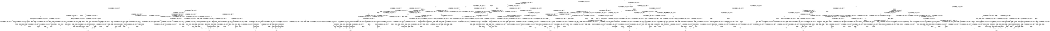 digraph BCG {
size = "7, 10.5";
center = TRUE;
node [shape = circle];
0 [peripheries = 2];
0 -> 1 [label = "EX !0 !ATOMIC_EXCH_BRANCH (1, +1, TRUE, +0, 3, TRUE) !{0}"];
0 -> 2 [label = "EX !2 !ATOMIC_EXCH_BRANCH (1, +0, TRUE, +0, 1, TRUE) !{0}"];
0 -> 3 [label = "EX !1 !ATOMIC_EXCH_BRANCH (1, +1, TRUE, +0, 2, TRUE) !{0}"];
0 -> 4 [label = "EX !0 !ATOMIC_EXCH_BRANCH (1, +1, TRUE, +0, 3, TRUE) !{0}"];
1 -> 5 [label = "EX !2 !ATOMIC_EXCH_BRANCH (1, +0, TRUE, +0, 1, FALSE) !{0}"];
1 -> 6 [label = "EX !1 !ATOMIC_EXCH_BRANCH (1, +1, TRUE, +0, 2, FALSE) !{0}"];
1 -> 7 [label = "TERMINATE !0"];
2 -> 2 [label = "EX !2 !ATOMIC_EXCH_BRANCH (1, +0, TRUE, +0, 1, TRUE) !{0, 2}"];
2 -> 8 [label = "EX !0 !ATOMIC_EXCH_BRANCH (1, +1, TRUE, +0, 3, TRUE) !{0, 2}"];
2 -> 9 [label = "EX !1 !ATOMIC_EXCH_BRANCH (1, +1, TRUE, +0, 2, TRUE) !{0, 2}"];
2 -> 10 [label = "EX !0 !ATOMIC_EXCH_BRANCH (1, +1, TRUE, +0, 3, TRUE) !{0, 2}"];
3 -> 11 [label = "EX !0 !ATOMIC_EXCH_BRANCH (1, +1, TRUE, +0, 3, FALSE) !{0, 1}"];
3 -> 12 [label = "EX !2 !ATOMIC_EXCH_BRANCH (1, +0, TRUE, +0, 1, FALSE) !{0, 1}"];
3 -> 13 [label = "TERMINATE !1"];
3 -> 14 [label = "EX !0 !ATOMIC_EXCH_BRANCH (1, +1, TRUE, +0, 3, FALSE) !{0, 1}"];
4 -> 15 [label = "EX !2 !ATOMIC_EXCH_BRANCH (1, +0, TRUE, +0, 1, FALSE) !{0}"];
4 -> 16 [label = "EX !1 !ATOMIC_EXCH_BRANCH (1, +1, TRUE, +0, 2, FALSE) !{0}"];
4 -> 17 [label = "TERMINATE !0"];
5 -> 18 [label = "EX !1 !ATOMIC_EXCH_BRANCH (1, +1, TRUE, +0, 2, TRUE) !{0, 2}"];
5 -> 19 [label = "TERMINATE !0"];
5 -> 20 [label = "TERMINATE !2"];
6 -> 21 [label = "EX !2 !ATOMIC_EXCH_BRANCH (1, +0, TRUE, +0, 1, FALSE) !{0, 1}"];
6 -> 22 [label = "TERMINATE !0"];
6 -> 23 [label = "TERMINATE !1"];
7 -> 24 [label = "EX !1 !ATOMIC_EXCH_BRANCH (1, +1, TRUE, +0, 2, FALSE) !{1}"];
7 -> 25 [label = "EX !2 !ATOMIC_EXCH_BRANCH (1, +0, TRUE, +0, 1, FALSE) !{1}"];
7 -> 26 [label = "EX !1 !ATOMIC_EXCH_BRANCH (1, +1, TRUE, +0, 2, FALSE) !{1}"];
8 -> 5 [label = "EX !2 !ATOMIC_EXCH_BRANCH (1, +0, TRUE, +0, 1, FALSE) !{0, 2}"];
8 -> 27 [label = "EX !1 !ATOMIC_EXCH_BRANCH (1, +1, TRUE, +0, 2, FALSE) !{0, 2}"];
8 -> 28 [label = "TERMINATE !0"];
9 -> 12 [label = "EX !2 !ATOMIC_EXCH_BRANCH (1, +0, TRUE, +0, 1, FALSE) !{0, 1, 2}"];
9 -> 29 [label = "EX !0 !ATOMIC_EXCH_BRANCH (1, +1, TRUE, +0, 3, FALSE) !{0, 1, 2}"];
9 -> 30 [label = "TERMINATE !1"];
9 -> 31 [label = "EX !0 !ATOMIC_EXCH_BRANCH (1, +1, TRUE, +0, 3, FALSE) !{0, 1, 2}"];
10 -> 32 [label = "EX !2 !ATOMIC_EXCH_BRANCH (1, +0, TRUE, +0, 1, FALSE) !{0, 2}"];
10 -> 33 [label = "EX !2 !ATOMIC_EXCH_BRANCH (1, +0, TRUE, +0, 1, FALSE) !{0, 2}"];
10 -> 34 [label = "EX !1 !ATOMIC_EXCH_BRANCH (1, +1, TRUE, +0, 2, FALSE) !{0, 2}"];
10 -> 35 [label = "TERMINATE !0"];
11 -> 36 [label = "EX !0 !ATOMIC_EXCH_BRANCH (1, +0, TRUE, +1, 1, TRUE) !{0, 1}"];
11 -> 37 [label = "EX !2 !ATOMIC_EXCH_BRANCH (1, +0, TRUE, +0, 1, FALSE) !{0, 1}"];
11 -> 38 [label = "TERMINATE !1"];
11 -> 39 [label = "EX !0 !ATOMIC_EXCH_BRANCH (1, +0, TRUE, +1, 1, TRUE) !{0, 1}"];
12 -> 18 [label = "EX !0 !ATOMIC_EXCH_BRANCH (1, +1, TRUE, +0, 3, TRUE) !{0, 1, 2}"];
12 -> 40 [label = "TERMINATE !2"];
12 -> 41 [label = "TERMINATE !1"];
12 -> 42 [label = "EX !0 !ATOMIC_EXCH_BRANCH (1, +1, TRUE, +0, 3, TRUE) !{0, 1, 2}"];
13 -> 43 [label = "EX !0 !ATOMIC_EXCH_BRANCH (1, +1, TRUE, +0, 3, FALSE) !{0}"];
13 -> 44 [label = "EX !2 !ATOMIC_EXCH_BRANCH (1, +0, TRUE, +0, 1, FALSE) !{0}"];
13 -> 45 [label = "EX !0 !ATOMIC_EXCH_BRANCH (1, +1, TRUE, +0, 3, FALSE) !{0}"];
14 -> 39 [label = "EX !0 !ATOMIC_EXCH_BRANCH (1, +0, TRUE, +1, 1, TRUE) !{0, 1}"];
14 -> 46 [label = "EX !2 !ATOMIC_EXCH_BRANCH (1, +0, TRUE, +0, 1, FALSE) !{0, 1}"];
14 -> 47 [label = "TERMINATE !1"];
15 -> 48 [label = "EX !1 !ATOMIC_EXCH_BRANCH (1, +1, TRUE, +0, 2, TRUE) !{0, 2}"];
15 -> 49 [label = "TERMINATE !0"];
15 -> 50 [label = "TERMINATE !2"];
16 -> 51 [label = "EX !2 !ATOMIC_EXCH_BRANCH (1, +0, TRUE, +0, 1, FALSE) !{0, 1}"];
16 -> 52 [label = "TERMINATE !0"];
16 -> 53 [label = "TERMINATE !1"];
17 -> 54 [label = "EX !1 !ATOMIC_EXCH_BRANCH (1, +1, TRUE, +0, 2, FALSE) !{1}"];
17 -> 55 [label = "EX !2 !ATOMIC_EXCH_BRANCH (1, +0, TRUE, +0, 1, FALSE) !{1}"];
18 -> 56 [label = "TERMINATE !0"];
18 -> 57 [label = "TERMINATE !2"];
18 -> 58 [label = "TERMINATE !1"];
19 -> 59 [label = "EX !1 !ATOMIC_EXCH_BRANCH (1, +1, TRUE, +0, 2, TRUE) !{1, 2}"];
19 -> 60 [label = "TERMINATE !2"];
19 -> 61 [label = "EX !1 !ATOMIC_EXCH_BRANCH (1, +1, TRUE, +0, 2, TRUE) !{1, 2}"];
20 -> 62 [label = "EX !1 !ATOMIC_EXCH_BRANCH (1, +1, TRUE, +0, 2, TRUE) !{0}"];
20 -> 63 [label = "TERMINATE !0"];
21 -> 64 [label = "TERMINATE !0"];
21 -> 65 [label = "TERMINATE !2"];
21 -> 66 [label = "TERMINATE !1"];
22 -> 67 [label = "EX !2 !ATOMIC_EXCH_BRANCH (1, +0, TRUE, +0, 1, FALSE) !{1}"];
22 -> 68 [label = "TERMINATE !1"];
23 -> 69 [label = "EX !2 !ATOMIC_EXCH_BRANCH (1, +0, TRUE, +0, 1, FALSE) !{0}"];
23 -> 70 [label = "TERMINATE !0"];
24 -> 67 [label = "EX !2 !ATOMIC_EXCH_BRANCH (1, +0, TRUE, +0, 1, FALSE) !{1}"];
24 -> 68 [label = "TERMINATE !1"];
25 -> 59 [label = "EX !1 !ATOMIC_EXCH_BRANCH (1, +1, TRUE, +0, 2, TRUE) !{1, 2}"];
25 -> 60 [label = "TERMINATE !2"];
25 -> 61 [label = "EX !1 !ATOMIC_EXCH_BRANCH (1, +1, TRUE, +0, 2, TRUE) !{1, 2}"];
26 -> 71 [label = "EX !2 !ATOMIC_EXCH_BRANCH (1, +0, TRUE, +0, 1, FALSE) !{1}"];
26 -> 72 [label = "TERMINATE !1"];
27 -> 21 [label = "EX !2 !ATOMIC_EXCH_BRANCH (1, +0, TRUE, +0, 1, FALSE) !{0, 1, 2}"];
27 -> 73 [label = "TERMINATE !0"];
27 -> 74 [label = "TERMINATE !1"];
28 -> 25 [label = "EX !2 !ATOMIC_EXCH_BRANCH (1, +0, TRUE, +0, 1, FALSE) !{1, 2}"];
28 -> 75 [label = "EX !1 !ATOMIC_EXCH_BRANCH (1, +1, TRUE, +0, 2, FALSE) !{1, 2}"];
28 -> 76 [label = "EX !1 !ATOMIC_EXCH_BRANCH (1, +1, TRUE, +0, 2, FALSE) !{1, 2}"];
29 -> 77 [label = "EX !0 !ATOMIC_EXCH_BRANCH (1, +0, TRUE, +1, 1, TRUE) !{0, 1, 2}"];
29 -> 37 [label = "EX !2 !ATOMIC_EXCH_BRANCH (1, +0, TRUE, +0, 1, FALSE) !{0, 1, 2}"];
29 -> 78 [label = "TERMINATE !1"];
29 -> 79 [label = "EX !0 !ATOMIC_EXCH_BRANCH (1, +0, TRUE, +1, 1, TRUE) !{0, 1, 2}"];
30 -> 44 [label = "EX !2 !ATOMIC_EXCH_BRANCH (1, +0, TRUE, +0, 1, FALSE) !{0, 2}"];
30 -> 80 [label = "EX !0 !ATOMIC_EXCH_BRANCH (1, +1, TRUE, +0, 3, FALSE) !{0, 2}"];
30 -> 81 [label = "EX !0 !ATOMIC_EXCH_BRANCH (1, +1, TRUE, +0, 3, FALSE) !{0, 2}"];
31 -> 79 [label = "EX !0 !ATOMIC_EXCH_BRANCH (1, +0, TRUE, +1, 1, TRUE) !{0, 1, 2}"];
31 -> 82 [label = "EX !2 !ATOMIC_EXCH_BRANCH (1, +0, TRUE, +0, 1, FALSE) !{0, 1, 2}"];
31 -> 83 [label = "TERMINATE !1"];
32 -> 84 [label = "EX !1 !ATOMIC_EXCH_BRANCH (1, +1, TRUE, +0, 2, TRUE) !{0, 2}"];
32 -> 85 [label = "TERMINATE !0"];
32 -> 86 [label = "TERMINATE !2"];
33 -> 87 [label = "EX !1 !ATOMIC_EXCH_BRANCH (1, +1, TRUE, +0, 2, TRUE) !{0, 2}"];
33 -> 88 [label = "TERMINATE !0"];
33 -> 89 [label = "TERMINATE !2"];
34 -> 90 [label = "EX !2 !ATOMIC_EXCH_BRANCH (1, +0, TRUE, +0, 1, FALSE) !{0, 1, 2}"];
34 -> 91 [label = "TERMINATE !0"];
34 -> 92 [label = "TERMINATE !1"];
35 -> 93 [label = "EX !2 !ATOMIC_EXCH_BRANCH (1, +0, TRUE, +0, 1, FALSE) !{1, 2}"];
35 -> 94 [label = "EX !1 !ATOMIC_EXCH_BRANCH (1, +1, TRUE, +0, 2, FALSE) !{1, 2}"];
36 -> 95 [label = "EX !0 !ATOMIC_EXCH_BRANCH (1, +1, TRUE, +0, 3, TRUE) !{0, 1}"];
36 -> 96 [label = "EX !2 !ATOMIC_EXCH_BRANCH (1, +0, TRUE, +0, 1, TRUE) !{0, 1}"];
36 -> 97 [label = "TERMINATE !1"];
36 -> 98 [label = "EX !0 !ATOMIC_EXCH_BRANCH (1, +1, TRUE, +0, 3, TRUE) !{0, 1}"];
37 -> 99 [label = "EX !0 !ATOMIC_EXCH_BRANCH (1, +0, TRUE, +1, 1, FALSE) !{0, 1, 2}"];
37 -> 100 [label = "TERMINATE !2"];
37 -> 101 [label = "TERMINATE !1"];
37 -> 102 [label = "EX !0 !ATOMIC_EXCH_BRANCH (1, +0, TRUE, +1, 1, FALSE) !{0, 1, 2}"];
38 -> 103 [label = "EX !0 !ATOMIC_EXCH_BRANCH (1, +0, TRUE, +1, 1, TRUE) !{0}"];
38 -> 104 [label = "EX !2 !ATOMIC_EXCH_BRANCH (1, +0, TRUE, +0, 1, FALSE) !{0}"];
38 -> 105 [label = "EX !0 !ATOMIC_EXCH_BRANCH (1, +0, TRUE, +1, 1, TRUE) !{0}"];
39 -> 98 [label = "EX !0 !ATOMIC_EXCH_BRANCH (1, +1, TRUE, +0, 3, TRUE) !{0, 1}"];
39 -> 106 [label = "EX !2 !ATOMIC_EXCH_BRANCH (1, +0, TRUE, +0, 1, TRUE) !{0, 1}"];
39 -> 107 [label = "TERMINATE !1"];
40 -> 62 [label = "EX !0 !ATOMIC_EXCH_BRANCH (1, +1, TRUE, +0, 3, TRUE) !{0, 1}"];
40 -> 108 [label = "TERMINATE !1"];
40 -> 109 [label = "EX !0 !ATOMIC_EXCH_BRANCH (1, +1, TRUE, +0, 3, TRUE) !{0, 1}"];
41 -> 110 [label = "EX !0 !ATOMIC_EXCH_BRANCH (1, +1, TRUE, +0, 3, TRUE) !{0, 2}"];
41 -> 111 [label = "TERMINATE !2"];
41 -> 112 [label = "EX !0 !ATOMIC_EXCH_BRANCH (1, +1, TRUE, +0, 3, TRUE) !{0, 2}"];
42 -> 113 [label = "TERMINATE !0"];
42 -> 114 [label = "TERMINATE !2"];
42 -> 115 [label = "TERMINATE !1"];
43 -> 103 [label = "EX !0 !ATOMIC_EXCH_BRANCH (1, +0, TRUE, +1, 1, TRUE) !{0}"];
43 -> 104 [label = "EX !2 !ATOMIC_EXCH_BRANCH (1, +0, TRUE, +0, 1, FALSE) !{0}"];
43 -> 105 [label = "EX !0 !ATOMIC_EXCH_BRANCH (1, +0, TRUE, +1, 1, TRUE) !{0}"];
44 -> 110 [label = "EX !0 !ATOMIC_EXCH_BRANCH (1, +1, TRUE, +0, 3, TRUE) !{0, 2}"];
44 -> 111 [label = "TERMINATE !2"];
44 -> 112 [label = "EX !0 !ATOMIC_EXCH_BRANCH (1, +1, TRUE, +0, 3, TRUE) !{0, 2}"];
45 -> 116 [label = "EX !2 !ATOMIC_EXCH_BRANCH (1, +0, TRUE, +0, 1, FALSE) !{0}"];
45 -> 105 [label = "EX !0 !ATOMIC_EXCH_BRANCH (1, +0, TRUE, +1, 1, TRUE) !{0}"];
46 -> 117 [label = "EX !0 !ATOMIC_EXCH_BRANCH (1, +0, TRUE, +1, 1, FALSE) !{0, 1, 2}"];
46 -> 118 [label = "TERMINATE !2"];
46 -> 119 [label = "TERMINATE !1"];
47 -> 120 [label = "EX !0 !ATOMIC_EXCH_BRANCH (1, +0, TRUE, +1, 1, TRUE) !{0}"];
47 -> 121 [label = "EX !2 !ATOMIC_EXCH_BRANCH (1, +0, TRUE, +0, 1, FALSE) !{0}"];
48 -> 122 [label = "TERMINATE !0"];
48 -> 123 [label = "TERMINATE !2"];
48 -> 124 [label = "TERMINATE !1"];
49 -> 125 [label = "EX !1 !ATOMIC_EXCH_BRANCH (1, +1, TRUE, +0, 2, TRUE) !{1, 2}"];
49 -> 126 [label = "TERMINATE !2"];
50 -> 127 [label = "EX !1 !ATOMIC_EXCH_BRANCH (1, +1, TRUE, +0, 2, TRUE) !{0}"];
50 -> 128 [label = "TERMINATE !0"];
51 -> 129 [label = "TERMINATE !0"];
51 -> 130 [label = "TERMINATE !2"];
51 -> 131 [label = "TERMINATE !1"];
52 -> 132 [label = "EX !2 !ATOMIC_EXCH_BRANCH (1, +0, TRUE, +0, 1, FALSE) !{1}"];
52 -> 133 [label = "TERMINATE !1"];
53 -> 134 [label = "EX !2 !ATOMIC_EXCH_BRANCH (1, +0, TRUE, +0, 1, FALSE) !{0}"];
53 -> 135 [label = "TERMINATE !0"];
54 -> 132 [label = "EX !2 !ATOMIC_EXCH_BRANCH (1, +0, TRUE, +0, 1, FALSE) !{1}"];
54 -> 133 [label = "TERMINATE !1"];
55 -> 125 [label = "EX !1 !ATOMIC_EXCH_BRANCH (1, +1, TRUE, +0, 2, TRUE) !{1, 2}"];
55 -> 126 [label = "TERMINATE !2"];
56 -> 136 [label = "TERMINATE !2"];
56 -> 137 [label = "TERMINATE !1"];
57 -> 138 [label = "TERMINATE !0"];
57 -> 139 [label = "TERMINATE !1"];
58 -> 140 [label = "TERMINATE !0"];
58 -> 141 [label = "TERMINATE !2"];
59 -> 136 [label = "TERMINATE !2"];
59 -> 137 [label = "TERMINATE !1"];
60 -> 142 [label = "EX !1 !ATOMIC_EXCH_BRANCH (1, +1, TRUE, +0, 2, TRUE) !{1}"];
60 -> 143 [label = "EX !1 !ATOMIC_EXCH_BRANCH (1, +1, TRUE, +0, 2, TRUE) !{1}"];
61 -> 144 [label = "TERMINATE !2"];
61 -> 145 [label = "TERMINATE !1"];
62 -> 138 [label = "TERMINATE !0"];
62 -> 139 [label = "TERMINATE !1"];
63 -> 142 [label = "EX !1 !ATOMIC_EXCH_BRANCH (1, +1, TRUE, +0, 2, TRUE) !{1}"];
63 -> 143 [label = "EX !1 !ATOMIC_EXCH_BRANCH (1, +1, TRUE, +0, 2, TRUE) !{1}"];
64 -> 146 [label = "TERMINATE !2"];
64 -> 147 [label = "TERMINATE !1"];
65 -> 148 [label = "TERMINATE !0"];
65 -> 149 [label = "TERMINATE !1"];
66 -> 150 [label = "TERMINATE !0"];
66 -> 151 [label = "TERMINATE !2"];
67 -> 146 [label = "TERMINATE !2"];
67 -> 147 [label = "TERMINATE !1"];
68 -> 152 [label = "EX !2 !ATOMIC_EXCH_BRANCH (1, +0, TRUE, +0, 1, FALSE) !{2}"];
68 -> 153 [label = "EX !2 !ATOMIC_EXCH_BRANCH (1, +0, TRUE, +0, 1, FALSE) !{2}"];
69 -> 150 [label = "TERMINATE !0"];
69 -> 151 [label = "TERMINATE !2"];
70 -> 154 [label = "EX !2 !ATOMIC_EXCH_BRANCH (1, +0, TRUE, +0, 1, FALSE) !{1, 2}"];
71 -> 155 [label = "TERMINATE !2"];
71 -> 156 [label = "TERMINATE !1"];
72 -> 157 [label = "EX !2 !ATOMIC_EXCH_BRANCH (1, +0, TRUE, +0, 1, FALSE) !{2}"];
73 -> 67 [label = "EX !2 !ATOMIC_EXCH_BRANCH (1, +0, TRUE, +0, 1, FALSE) !{1, 2}"];
73 -> 158 [label = "TERMINATE !1"];
74 -> 69 [label = "EX !2 !ATOMIC_EXCH_BRANCH (1, +0, TRUE, +0, 1, FALSE) !{0, 2}"];
74 -> 159 [label = "TERMINATE !0"];
75 -> 67 [label = "EX !2 !ATOMIC_EXCH_BRANCH (1, +0, TRUE, +0, 1, FALSE) !{1, 2}"];
75 -> 158 [label = "TERMINATE !1"];
76 -> 160 [label = "EX !2 !ATOMIC_EXCH_BRANCH (1, +0, TRUE, +0, 1, FALSE) !{1, 2}"];
76 -> 161 [label = "EX !2 !ATOMIC_EXCH_BRANCH (1, +0, TRUE, +0, 1, FALSE) !{1, 2}"];
76 -> 162 [label = "TERMINATE !1"];
77 -> 163 [label = "EX !0 !ATOMIC_EXCH_BRANCH (1, +1, TRUE, +0, 3, TRUE) !{0, 1, 2}"];
77 -> 96 [label = "EX !2 !ATOMIC_EXCH_BRANCH (1, +0, TRUE, +0, 1, TRUE) !{0, 1, 2}"];
77 -> 164 [label = "TERMINATE !1"];
77 -> 165 [label = "EX !0 !ATOMIC_EXCH_BRANCH (1, +1, TRUE, +0, 3, TRUE) !{0, 1, 2}"];
78 -> 166 [label = "EX !0 !ATOMIC_EXCH_BRANCH (1, +0, TRUE, +1, 1, TRUE) !{0, 2}"];
78 -> 104 [label = "EX !2 !ATOMIC_EXCH_BRANCH (1, +0, TRUE, +0, 1, FALSE) !{0, 2}"];
78 -> 167 [label = "EX !0 !ATOMIC_EXCH_BRANCH (1, +0, TRUE, +1, 1, TRUE) !{0, 2}"];
79 -> 165 [label = "EX !0 !ATOMIC_EXCH_BRANCH (1, +1, TRUE, +0, 3, TRUE) !{0, 1, 2}"];
79 -> 168 [label = "EX !2 !ATOMIC_EXCH_BRANCH (1, +0, TRUE, +0, 1, TRUE) !{0, 1, 2}"];
79 -> 169 [label = "TERMINATE !1"];
80 -> 166 [label = "EX !0 !ATOMIC_EXCH_BRANCH (1, +0, TRUE, +1, 1, TRUE) !{0, 2}"];
80 -> 104 [label = "EX !2 !ATOMIC_EXCH_BRANCH (1, +0, TRUE, +0, 1, FALSE) !{0, 2}"];
80 -> 167 [label = "EX !0 !ATOMIC_EXCH_BRANCH (1, +0, TRUE, +1, 1, TRUE) !{0, 2}"];
81 -> 170 [label = "EX !2 !ATOMIC_EXCH_BRANCH (1, +0, TRUE, +0, 1, FALSE) !{0, 2}"];
81 -> 167 [label = "EX !0 !ATOMIC_EXCH_BRANCH (1, +0, TRUE, +1, 1, TRUE) !{0, 2}"];
81 -> 171 [label = "EX !2 !ATOMIC_EXCH_BRANCH (1, +0, TRUE, +0, 1, FALSE) !{0, 2}"];
82 -> 102 [label = "EX !0 !ATOMIC_EXCH_BRANCH (1, +0, TRUE, +1, 1, FALSE) !{0, 1, 2}"];
82 -> 172 [label = "TERMINATE !2"];
82 -> 173 [label = "TERMINATE !1"];
83 -> 174 [label = "EX !0 !ATOMIC_EXCH_BRANCH (1, +0, TRUE, +1, 1, TRUE) !{0, 2}"];
83 -> 175 [label = "EX !2 !ATOMIC_EXCH_BRANCH (1, +0, TRUE, +0, 1, FALSE) !{0, 2}"];
84 -> 176 [label = "TERMINATE !0"];
84 -> 177 [label = "TERMINATE !2"];
84 -> 178 [label = "TERMINATE !1"];
85 -> 179 [label = "EX !1 !ATOMIC_EXCH_BRANCH (1, +1, TRUE, +0, 2, TRUE) !{1, 2}"];
85 -> 180 [label = "TERMINATE !2"];
86 -> 181 [label = "EX !1 !ATOMIC_EXCH_BRANCH (1, +1, TRUE, +0, 2, TRUE) !{0}"];
86 -> 182 [label = "TERMINATE !0"];
87 -> 183 [label = "TERMINATE !0"];
87 -> 184 [label = "TERMINATE !2"];
87 -> 185 [label = "TERMINATE !1"];
88 -> 186 [label = "EX !1 !ATOMIC_EXCH_BRANCH (1, +1, TRUE, +0, 2, TRUE) !{1, 2}"];
88 -> 187 [label = "TERMINATE !2"];
89 -> 188 [label = "EX !1 !ATOMIC_EXCH_BRANCH (1, +1, TRUE, +0, 2, TRUE) !{0}"];
89 -> 189 [label = "TERMINATE !0"];
90 -> 190 [label = "TERMINATE !0"];
90 -> 191 [label = "TERMINATE !2"];
90 -> 192 [label = "TERMINATE !1"];
91 -> 193 [label = "EX !2 !ATOMIC_EXCH_BRANCH (1, +0, TRUE, +0, 1, FALSE) !{1, 2}"];
91 -> 194 [label = "TERMINATE !1"];
92 -> 195 [label = "EX !2 !ATOMIC_EXCH_BRANCH (1, +0, TRUE, +0, 1, FALSE) !{0, 2}"];
92 -> 196 [label = "EX !2 !ATOMIC_EXCH_BRANCH (1, +0, TRUE, +0, 1, FALSE) !{0, 2}"];
92 -> 197 [label = "TERMINATE !0"];
93 -> 186 [label = "EX !1 !ATOMIC_EXCH_BRANCH (1, +1, TRUE, +0, 2, TRUE) !{1, 2}"];
93 -> 187 [label = "TERMINATE !2"];
94 -> 193 [label = "EX !2 !ATOMIC_EXCH_BRANCH (1, +0, TRUE, +0, 1, FALSE) !{1, 2}"];
94 -> 194 [label = "TERMINATE !1"];
95 -> 21 [label = "EX !2 !ATOMIC_EXCH_BRANCH (1, +0, TRUE, +0, 1, FALSE) !{0, 1}"];
95 -> 22 [label = "TERMINATE !0"];
95 -> 23 [label = "TERMINATE !1"];
96 -> 163 [label = "EX !0 !ATOMIC_EXCH_BRANCH (1, +1, TRUE, +0, 3, TRUE) !{0, 1, 2}"];
96 -> 96 [label = "EX !2 !ATOMIC_EXCH_BRANCH (1, +0, TRUE, +0, 1, TRUE) !{0, 1, 2}"];
96 -> 164 [label = "TERMINATE !1"];
96 -> 165 [label = "EX !0 !ATOMIC_EXCH_BRANCH (1, +1, TRUE, +0, 3, TRUE) !{0, 1, 2}"];
97 -> 198 [label = "EX !0 !ATOMIC_EXCH_BRANCH (1, +1, TRUE, +0, 3, TRUE) !{0}"];
97 -> 199 [label = "EX !2 !ATOMIC_EXCH_BRANCH (1, +0, TRUE, +0, 1, TRUE) !{0}"];
97 -> 200 [label = "EX !0 !ATOMIC_EXCH_BRANCH (1, +1, TRUE, +0, 3, TRUE) !{0}"];
98 -> 201 [label = "EX !2 !ATOMIC_EXCH_BRANCH (1, +0, TRUE, +0, 1, FALSE) !{0, 1}"];
98 -> 202 [label = "TERMINATE !0"];
98 -> 203 [label = "TERMINATE !1"];
99 -> 64 [label = "TERMINATE !0"];
99 -> 65 [label = "TERMINATE !2"];
99 -> 66 [label = "TERMINATE !1"];
100 -> 204 [label = "EX !0 !ATOMIC_EXCH_BRANCH (1, +0, TRUE, +1, 1, FALSE) !{0, 1}"];
100 -> 205 [label = "TERMINATE !1"];
100 -> 206 [label = "EX !0 !ATOMIC_EXCH_BRANCH (1, +0, TRUE, +1, 1, FALSE) !{0, 1}"];
101 -> 207 [label = "EX !0 !ATOMIC_EXCH_BRANCH (1, +0, TRUE, +1, 1, FALSE) !{0, 2}"];
101 -> 208 [label = "TERMINATE !2"];
101 -> 209 [label = "EX !0 !ATOMIC_EXCH_BRANCH (1, +0, TRUE, +1, 1, FALSE) !{0, 2}"];
102 -> 210 [label = "TERMINATE !0"];
102 -> 211 [label = "TERMINATE !2"];
102 -> 212 [label = "TERMINATE !1"];
103 -> 198 [label = "EX !0 !ATOMIC_EXCH_BRANCH (1, +1, TRUE, +0, 3, TRUE) !{0}"];
103 -> 199 [label = "EX !2 !ATOMIC_EXCH_BRANCH (1, +0, TRUE, +0, 1, TRUE) !{0}"];
103 -> 200 [label = "EX !0 !ATOMIC_EXCH_BRANCH (1, +1, TRUE, +0, 3, TRUE) !{0}"];
104 -> 207 [label = "EX !0 !ATOMIC_EXCH_BRANCH (1, +0, TRUE, +1, 1, FALSE) !{0, 2}"];
104 -> 208 [label = "TERMINATE !2"];
104 -> 209 [label = "EX !0 !ATOMIC_EXCH_BRANCH (1, +0, TRUE, +1, 1, FALSE) !{0, 2}"];
105 -> 213 [label = "EX !2 !ATOMIC_EXCH_BRANCH (1, +0, TRUE, +0, 1, TRUE) !{0}"];
105 -> 200 [label = "EX !0 !ATOMIC_EXCH_BRANCH (1, +1, TRUE, +0, 3, TRUE) !{0}"];
106 -> 214 [label = "EX !0 !ATOMIC_EXCH_BRANCH (1, +1, TRUE, +0, 3, TRUE) !{0, 1, 2}"];
106 -> 106 [label = "EX !2 !ATOMIC_EXCH_BRANCH (1, +0, TRUE, +0, 1, TRUE) !{0, 1, 2}"];
106 -> 215 [label = "TERMINATE !1"];
107 -> 216 [label = "EX !0 !ATOMIC_EXCH_BRANCH (1, +1, TRUE, +0, 3, TRUE) !{0}"];
107 -> 217 [label = "EX !2 !ATOMIC_EXCH_BRANCH (1, +0, TRUE, +0, 1, TRUE) !{0}"];
108 -> 218 [label = "EX !0 !ATOMIC_EXCH_BRANCH (1, +1, TRUE, +0, 3, TRUE) !{0}"];
108 -> 219 [label = "EX !0 !ATOMIC_EXCH_BRANCH (1, +1, TRUE, +0, 3, TRUE) !{0}"];
109 -> 220 [label = "TERMINATE !0"];
109 -> 221 [label = "TERMINATE !1"];
110 -> 140 [label = "TERMINATE !0"];
110 -> 141 [label = "TERMINATE !2"];
111 -> 218 [label = "EX !0 !ATOMIC_EXCH_BRANCH (1, +1, TRUE, +0, 3, TRUE) !{0}"];
111 -> 219 [label = "EX !0 !ATOMIC_EXCH_BRANCH (1, +1, TRUE, +0, 3, TRUE) !{0}"];
112 -> 222 [label = "TERMINATE !0"];
112 -> 223 [label = "TERMINATE !2"];
113 -> 224 [label = "TERMINATE !2"];
113 -> 225 [label = "TERMINATE !1"];
114 -> 226 [label = "TERMINATE !0"];
114 -> 227 [label = "TERMINATE !1"];
115 -> 228 [label = "TERMINATE !0"];
115 -> 229 [label = "TERMINATE !2"];
116 -> 230 [label = "EX !0 !ATOMIC_EXCH_BRANCH (1, +0, TRUE, +1, 1, FALSE) !{0, 2}"];
116 -> 231 [label = "TERMINATE !2"];
117 -> 232 [label = "TERMINATE !0"];
117 -> 233 [label = "TERMINATE !2"];
117 -> 234 [label = "TERMINATE !1"];
118 -> 206 [label = "EX !0 !ATOMIC_EXCH_BRANCH (1, +0, TRUE, +1, 1, FALSE) !{0, 1}"];
118 -> 235 [label = "TERMINATE !1"];
119 -> 236 [label = "EX !0 !ATOMIC_EXCH_BRANCH (1, +0, TRUE, +1, 1, FALSE) !{0, 2}"];
119 -> 237 [label = "TERMINATE !2"];
120 -> 216 [label = "EX !0 !ATOMIC_EXCH_BRANCH (1, +1, TRUE, +0, 3, TRUE) !{0}"];
120 -> 217 [label = "EX !2 !ATOMIC_EXCH_BRANCH (1, +0, TRUE, +0, 1, TRUE) !{0}"];
121 -> 236 [label = "EX !0 !ATOMIC_EXCH_BRANCH (1, +0, TRUE, +1, 1, FALSE) !{0, 2}"];
121 -> 237 [label = "TERMINATE !2"];
122 -> 238 [label = "TERMINATE !2"];
122 -> 239 [label = "TERMINATE !1"];
123 -> 240 [label = "TERMINATE !0"];
123 -> 241 [label = "TERMINATE !1"];
124 -> 242 [label = "TERMINATE !0"];
124 -> 243 [label = "TERMINATE !2"];
125 -> 238 [label = "TERMINATE !2"];
125 -> 239 [label = "TERMINATE !1"];
126 -> 244 [label = "EX !1 !ATOMIC_EXCH_BRANCH (1, +1, TRUE, +0, 2, TRUE) !{1}"];
127 -> 240 [label = "TERMINATE !0"];
127 -> 241 [label = "TERMINATE !1"];
128 -> 244 [label = "EX !1 !ATOMIC_EXCH_BRANCH (1, +1, TRUE, +0, 2, TRUE) !{1}"];
129 -> 245 [label = "TERMINATE !2"];
129 -> 246 [label = "TERMINATE !1"];
130 -> 247 [label = "TERMINATE !0"];
130 -> 248 [label = "TERMINATE !1"];
131 -> 249 [label = "TERMINATE !0"];
131 -> 250 [label = "TERMINATE !2"];
132 -> 245 [label = "TERMINATE !2"];
132 -> 246 [label = "TERMINATE !1"];
133 -> 251 [label = "EX !2 !ATOMIC_EXCH_BRANCH (1, +0, TRUE, +0, 1, FALSE) !{2}"];
134 -> 249 [label = "TERMINATE !0"];
134 -> 250 [label = "TERMINATE !2"];
135 -> 252 [label = "EX !2 !ATOMIC_EXCH_BRANCH (1, +0, TRUE, +0, 1, FALSE) !{1, 2}"];
136 -> 253 [label = "TERMINATE !1"];
137 -> 254 [label = "TERMINATE !2"];
138 -> 253 [label = "TERMINATE !1"];
139 -> 255 [label = "TERMINATE !0"];
140 -> 256 [label = "TERMINATE !2"];
141 -> 255 [label = "TERMINATE !0"];
142 -> 253 [label = "TERMINATE !1"];
143 -> 257 [label = "TERMINATE !1"];
144 -> 258 [label = "TERMINATE !1"];
145 -> 259 [label = "TERMINATE !2"];
146 -> 260 [label = "TERMINATE !1"];
147 -> 261 [label = "TERMINATE !2"];
148 -> 260 [label = "TERMINATE !1"];
149 -> 262 [label = "TERMINATE !0"];
150 -> 263 [label = "TERMINATE !2"];
151 -> 262 [label = "TERMINATE !0"];
152 -> 261 [label = "TERMINATE !2"];
153 -> 264 [label = "TERMINATE !2"];
154 -> 263 [label = "TERMINATE !2"];
155 -> 265 [label = "TERMINATE !1"];
156 -> 266 [label = "TERMINATE !2"];
157 -> 266 [label = "TERMINATE !2"];
158 -> 152 [label = "EX !2 !ATOMIC_EXCH_BRANCH (1, +0, TRUE, +0, 1, FALSE) !{2}"];
158 -> 153 [label = "EX !2 !ATOMIC_EXCH_BRANCH (1, +0, TRUE, +0, 1, FALSE) !{2}"];
159 -> 154 [label = "EX !2 !ATOMIC_EXCH_BRANCH (1, +0, TRUE, +0, 1, FALSE) !{1, 2}"];
160 -> 267 [label = "TERMINATE !2"];
160 -> 268 [label = "TERMINATE !1"];
161 -> 269 [label = "TERMINATE !2"];
161 -> 270 [label = "TERMINATE !1"];
162 -> 271 [label = "EX !2 !ATOMIC_EXCH_BRANCH (1, +0, TRUE, +0, 1, FALSE) !{2}"];
163 -> 21 [label = "EX !2 !ATOMIC_EXCH_BRANCH (1, +0, TRUE, +0, 1, FALSE) !{0, 1, 2}"];
163 -> 73 [label = "TERMINATE !0"];
163 -> 74 [label = "TERMINATE !1"];
164 -> 272 [label = "EX !0 !ATOMIC_EXCH_BRANCH (1, +1, TRUE, +0, 3, TRUE) !{0, 2}"];
164 -> 199 [label = "EX !2 !ATOMIC_EXCH_BRANCH (1, +0, TRUE, +0, 1, TRUE) !{0, 2}"];
164 -> 273 [label = "EX !0 !ATOMIC_EXCH_BRANCH (1, +1, TRUE, +0, 3, TRUE) !{0, 2}"];
165 -> 274 [label = "EX !2 !ATOMIC_EXCH_BRANCH (1, +0, TRUE, +0, 1, FALSE) !{0, 1, 2}"];
165 -> 275 [label = "TERMINATE !0"];
165 -> 276 [label = "TERMINATE !1"];
166 -> 272 [label = "EX !0 !ATOMIC_EXCH_BRANCH (1, +1, TRUE, +0, 3, TRUE) !{0, 2}"];
166 -> 199 [label = "EX !2 !ATOMIC_EXCH_BRANCH (1, +0, TRUE, +0, 1, TRUE) !{0, 2}"];
166 -> 273 [label = "EX !0 !ATOMIC_EXCH_BRANCH (1, +1, TRUE, +0, 3, TRUE) !{0, 2}"];
167 -> 277 [label = "EX !2 !ATOMIC_EXCH_BRANCH (1, +0, TRUE, +0, 1, TRUE) !{0, 2}"];
167 -> 273 [label = "EX !0 !ATOMIC_EXCH_BRANCH (1, +1, TRUE, +0, 3, TRUE) !{0, 2}"];
167 -> 278 [label = "EX !2 !ATOMIC_EXCH_BRANCH (1, +0, TRUE, +0, 1, TRUE) !{0, 2}"];
168 -> 165 [label = "EX !0 !ATOMIC_EXCH_BRANCH (1, +1, TRUE, +0, 3, TRUE) !{0, 1, 2}"];
168 -> 168 [label = "EX !2 !ATOMIC_EXCH_BRANCH (1, +0, TRUE, +0, 1, TRUE) !{0, 1, 2}"];
168 -> 169 [label = "TERMINATE !1"];
169 -> 279 [label = "EX !0 !ATOMIC_EXCH_BRANCH (1, +1, TRUE, +0, 3, TRUE) !{0, 2}"];
169 -> 280 [label = "EX !2 !ATOMIC_EXCH_BRANCH (1, +0, TRUE, +0, 1, TRUE) !{0, 2}"];
170 -> 281 [label = "EX !0 !ATOMIC_EXCH_BRANCH (1, +0, TRUE, +1, 1, FALSE) !{0, 2}"];
170 -> 282 [label = "TERMINATE !2"];
170 -> 209 [label = "EX !0 !ATOMIC_EXCH_BRANCH (1, +0, TRUE, +1, 1, FALSE) !{0, 2}"];
171 -> 209 [label = "EX !0 !ATOMIC_EXCH_BRANCH (1, +0, TRUE, +1, 1, FALSE) !{0, 2}"];
171 -> 283 [label = "TERMINATE !2"];
172 -> 284 [label = "EX !0 !ATOMIC_EXCH_BRANCH (1, +0, TRUE, +1, 1, FALSE) !{0, 1}"];
172 -> 285 [label = "TERMINATE !1"];
173 -> 286 [label = "EX !0 !ATOMIC_EXCH_BRANCH (1, +0, TRUE, +1, 1, FALSE) !{0, 2}"];
173 -> 287 [label = "TERMINATE !2"];
174 -> 279 [label = "EX !0 !ATOMIC_EXCH_BRANCH (1, +1, TRUE, +0, 3, TRUE) !{0, 2}"];
174 -> 280 [label = "EX !2 !ATOMIC_EXCH_BRANCH (1, +0, TRUE, +0, 1, TRUE) !{0, 2}"];
175 -> 286 [label = "EX !0 !ATOMIC_EXCH_BRANCH (1, +0, TRUE, +1, 1, FALSE) !{0, 2}"];
175 -> 287 [label = "TERMINATE !2"];
176 -> 288 [label = "TERMINATE !2"];
176 -> 289 [label = "TERMINATE !1"];
177 -> 290 [label = "TERMINATE !0"];
177 -> 291 [label = "TERMINATE !1"];
178 -> 292 [label = "TERMINATE !0"];
178 -> 293 [label = "TERMINATE !2"];
179 -> 288 [label = "TERMINATE !2"];
179 -> 289 [label = "TERMINATE !1"];
180 -> 294 [label = "EX !1 !ATOMIC_EXCH_BRANCH (1, +1, TRUE, +0, 2, TRUE) !{1}"];
181 -> 290 [label = "TERMINATE !0"];
181 -> 291 [label = "TERMINATE !1"];
182 -> 294 [label = "EX !1 !ATOMIC_EXCH_BRANCH (1, +1, TRUE, +0, 2, TRUE) !{1}"];
183 -> 295 [label = "TERMINATE !2"];
183 -> 296 [label = "TERMINATE !1"];
184 -> 297 [label = "TERMINATE !0"];
184 -> 298 [label = "TERMINATE !1"];
185 -> 222 [label = "TERMINATE !0"];
185 -> 223 [label = "TERMINATE !2"];
186 -> 295 [label = "TERMINATE !2"];
186 -> 296 [label = "TERMINATE !1"];
187 -> 299 [label = "EX !1 !ATOMIC_EXCH_BRANCH (1, +1, TRUE, +0, 2, TRUE) !{1}"];
188 -> 297 [label = "TERMINATE !0"];
188 -> 298 [label = "TERMINATE !1"];
189 -> 299 [label = "EX !1 !ATOMIC_EXCH_BRANCH (1, +1, TRUE, +0, 2, TRUE) !{1}"];
190 -> 300 [label = "TERMINATE !2"];
190 -> 301 [label = "TERMINATE !1"];
191 -> 302 [label = "TERMINATE !0"];
191 -> 303 [label = "TERMINATE !1"];
192 -> 304 [label = "TERMINATE !0"];
192 -> 305 [label = "TERMINATE !2"];
193 -> 300 [label = "TERMINATE !2"];
193 -> 301 [label = "TERMINATE !1"];
194 -> 306 [label = "EX !2 !ATOMIC_EXCH_BRANCH (1, +0, TRUE, +0, 1, FALSE) !{2}"];
195 -> 307 [label = "TERMINATE !0"];
195 -> 308 [label = "TERMINATE !2"];
196 -> 304 [label = "TERMINATE !0"];
196 -> 305 [label = "TERMINATE !2"];
197 -> 309 [label = "EX !2 !ATOMIC_EXCH_BRANCH (1, +0, TRUE, +0, 1, FALSE) !{1, 2}"];
198 -> 69 [label = "EX !2 !ATOMIC_EXCH_BRANCH (1, +0, TRUE, +0, 1, FALSE) !{0}"];
198 -> 70 [label = "TERMINATE !0"];
199 -> 272 [label = "EX !0 !ATOMIC_EXCH_BRANCH (1, +1, TRUE, +0, 3, TRUE) !{0, 2}"];
199 -> 199 [label = "EX !2 !ATOMIC_EXCH_BRANCH (1, +0, TRUE, +0, 1, TRUE) !{0, 2}"];
199 -> 273 [label = "EX !0 !ATOMIC_EXCH_BRANCH (1, +1, TRUE, +0, 3, TRUE) !{0, 2}"];
200 -> 134 [label = "EX !2 !ATOMIC_EXCH_BRANCH (1, +0, TRUE, +0, 1, FALSE) !{0}"];
200 -> 135 [label = "TERMINATE !0"];
201 -> 232 [label = "TERMINATE !0"];
201 -> 233 [label = "TERMINATE !2"];
201 -> 234 [label = "TERMINATE !1"];
202 -> 310 [label = "EX !2 !ATOMIC_EXCH_BRANCH (1, +0, TRUE, +0, 1, FALSE) !{1}"];
202 -> 311 [label = "TERMINATE !1"];
203 -> 312 [label = "EX !2 !ATOMIC_EXCH_BRANCH (1, +0, TRUE, +0, 1, FALSE) !{0}"];
203 -> 313 [label = "TERMINATE !0"];
204 -> 148 [label = "TERMINATE !0"];
204 -> 149 [label = "TERMINATE !1"];
205 -> 314 [label = "EX !0 !ATOMIC_EXCH_BRANCH (1, +0, TRUE, +1, 1, FALSE) !{0}"];
205 -> 315 [label = "EX !0 !ATOMIC_EXCH_BRANCH (1, +0, TRUE, +1, 1, FALSE) !{0}"];
206 -> 316 [label = "TERMINATE !0"];
206 -> 317 [label = "TERMINATE !1"];
207 -> 150 [label = "TERMINATE !0"];
207 -> 151 [label = "TERMINATE !2"];
208 -> 314 [label = "EX !0 !ATOMIC_EXCH_BRANCH (1, +0, TRUE, +1, 1, FALSE) !{0}"];
208 -> 315 [label = "EX !0 !ATOMIC_EXCH_BRANCH (1, +0, TRUE, +1, 1, FALSE) !{0}"];
209 -> 304 [label = "TERMINATE !0"];
209 -> 305 [label = "TERMINATE !2"];
210 -> 318 [label = "TERMINATE !2"];
210 -> 319 [label = "TERMINATE !1"];
211 -> 320 [label = "TERMINATE !0"];
211 -> 321 [label = "TERMINATE !1"];
212 -> 322 [label = "TERMINATE !0"];
212 -> 323 [label = "TERMINATE !2"];
213 -> 324 [label = "EX !0 !ATOMIC_EXCH_BRANCH (1, +1, TRUE, +0, 3, TRUE) !{0, 2}"];
213 -> 213 [label = "EX !2 !ATOMIC_EXCH_BRANCH (1, +0, TRUE, +0, 1, TRUE) !{0, 2}"];
214 -> 201 [label = "EX !2 !ATOMIC_EXCH_BRANCH (1, +0, TRUE, +0, 1, FALSE) !{0, 1, 2}"];
214 -> 325 [label = "TERMINATE !0"];
214 -> 326 [label = "TERMINATE !1"];
215 -> 327 [label = "EX !0 !ATOMIC_EXCH_BRANCH (1, +1, TRUE, +0, 3, TRUE) !{0, 2}"];
215 -> 217 [label = "EX !2 !ATOMIC_EXCH_BRANCH (1, +0, TRUE, +0, 1, TRUE) !{0, 2}"];
216 -> 312 [label = "EX !2 !ATOMIC_EXCH_BRANCH (1, +0, TRUE, +0, 1, FALSE) !{0}"];
216 -> 313 [label = "TERMINATE !0"];
217 -> 327 [label = "EX !0 !ATOMIC_EXCH_BRANCH (1, +1, TRUE, +0, 3, TRUE) !{0, 2}"];
217 -> 217 [label = "EX !2 !ATOMIC_EXCH_BRANCH (1, +0, TRUE, +0, 1, TRUE) !{0, 2}"];
218 -> 255 [label = "TERMINATE !0"];
219 -> 328 [label = "TERMINATE !0"];
220 -> 329 [label = "TERMINATE !1"];
221 -> 330 [label = "TERMINATE !0"];
222 -> 331 [label = "TERMINATE !2"];
223 -> 332 [label = "TERMINATE !0"];
224 -> 333 [label = "TERMINATE !1"];
225 -> 334 [label = "TERMINATE !2"];
226 -> 333 [label = "TERMINATE !1"];
227 -> 335 [label = "TERMINATE !0"];
228 -> 336 [label = "TERMINATE !2"];
229 -> 335 [label = "TERMINATE !0"];
230 -> 249 [label = "TERMINATE !0"];
230 -> 250 [label = "TERMINATE !2"];
231 -> 315 [label = "EX !0 !ATOMIC_EXCH_BRANCH (1, +0, TRUE, +1, 1, FALSE) !{0}"];
232 -> 337 [label = "TERMINATE !2"];
232 -> 338 [label = "TERMINATE !1"];
233 -> 316 [label = "TERMINATE !0"];
233 -> 317 [label = "TERMINATE !1"];
234 -> 339 [label = "TERMINATE !0"];
234 -> 340 [label = "TERMINATE !2"];
235 -> 341 [label = "EX !0 !ATOMIC_EXCH_BRANCH (1, +0, TRUE, +1, 1, FALSE) !{0}"];
236 -> 339 [label = "TERMINATE !0"];
236 -> 340 [label = "TERMINATE !2"];
237 -> 341 [label = "EX !0 !ATOMIC_EXCH_BRANCH (1, +0, TRUE, +1, 1, FALSE) !{0}"];
238 -> 342 [label = "TERMINATE !1"];
239 -> 343 [label = "TERMINATE !2"];
240 -> 342 [label = "TERMINATE !1"];
241 -> 328 [label = "TERMINATE !0"];
242 -> 344 [label = "TERMINATE !2"];
243 -> 328 [label = "TERMINATE !0"];
244 -> 342 [label = "TERMINATE !1"];
245 -> 345 [label = "TERMINATE !1"];
246 -> 346 [label = "TERMINATE !2"];
247 -> 345 [label = "TERMINATE !1"];
248 -> 347 [label = "TERMINATE !0"];
249 -> 348 [label = "TERMINATE !2"];
250 -> 347 [label = "TERMINATE !0"];
251 -> 346 [label = "TERMINATE !2"];
252 -> 348 [label = "TERMINATE !2"];
253 -> 349 [label = "exit"];
254 -> 349 [label = "exit"];
255 -> 349 [label = "exit"];
256 -> 349 [label = "exit"];
257 -> 350 [label = "exit"];
258 -> 351 [label = "exit"];
259 -> 351 [label = "exit"];
260 -> 349 [label = "exit"];
261 -> 349 [label = "exit"];
262 -> 349 [label = "exit"];
263 -> 349 [label = "exit"];
264 -> 352 [label = "exit"];
265 -> 350 [label = "exit"];
266 -> 350 [label = "exit"];
267 -> 353 [label = "TERMINATE !1"];
268 -> 354 [label = "TERMINATE !2"];
269 -> 355 [label = "TERMINATE !1"];
270 -> 356 [label = "TERMINATE !2"];
271 -> 356 [label = "TERMINATE !2"];
272 -> 69 [label = "EX !2 !ATOMIC_EXCH_BRANCH (1, +0, TRUE, +0, 1, FALSE) !{0, 2}"];
272 -> 159 [label = "TERMINATE !0"];
273 -> 195 [label = "EX !2 !ATOMIC_EXCH_BRANCH (1, +0, TRUE, +0, 1, FALSE) !{0, 2}"];
273 -> 196 [label = "EX !2 !ATOMIC_EXCH_BRANCH (1, +0, TRUE, +0, 1, FALSE) !{0, 2}"];
273 -> 197 [label = "TERMINATE !0"];
274 -> 210 [label = "TERMINATE !0"];
274 -> 211 [label = "TERMINATE !2"];
274 -> 212 [label = "TERMINATE !1"];
275 -> 357 [label = "EX !2 !ATOMIC_EXCH_BRANCH (1, +0, TRUE, +0, 1, FALSE) !{1, 2}"];
275 -> 358 [label = "TERMINATE !1"];
276 -> 359 [label = "EX !2 !ATOMIC_EXCH_BRANCH (1, +0, TRUE, +0, 1, FALSE) !{0, 2}"];
276 -> 360 [label = "TERMINATE !0"];
277 -> 361 [label = "EX !0 !ATOMIC_EXCH_BRANCH (1, +1, TRUE, +0, 3, TRUE) !{0, 2}"];
277 -> 277 [label = "EX !2 !ATOMIC_EXCH_BRANCH (1, +0, TRUE, +0, 1, TRUE) !{0, 2}"];
277 -> 273 [label = "EX !0 !ATOMIC_EXCH_BRANCH (1, +1, TRUE, +0, 3, TRUE) !{0, 2}"];
278 -> 277 [label = "EX !2 !ATOMIC_EXCH_BRANCH (1, +0, TRUE, +0, 1, TRUE) !{0, 2}"];
278 -> 273 [label = "EX !0 !ATOMIC_EXCH_BRANCH (1, +1, TRUE, +0, 3, TRUE) !{0, 2}"];
278 -> 278 [label = "EX !2 !ATOMIC_EXCH_BRANCH (1, +0, TRUE, +0, 1, TRUE) !{0, 2}"];
279 -> 359 [label = "EX !2 !ATOMIC_EXCH_BRANCH (1, +0, TRUE, +0, 1, FALSE) !{0, 2}"];
279 -> 360 [label = "TERMINATE !0"];
280 -> 279 [label = "EX !0 !ATOMIC_EXCH_BRANCH (1, +1, TRUE, +0, 3, TRUE) !{0, 2}"];
280 -> 280 [label = "EX !2 !ATOMIC_EXCH_BRANCH (1, +0, TRUE, +0, 1, TRUE) !{0, 2}"];
281 -> 307 [label = "TERMINATE !0"];
281 -> 308 [label = "TERMINATE !2"];
282 -> 362 [label = "EX !0 !ATOMIC_EXCH_BRANCH (1, +0, TRUE, +1, 1, FALSE) !{0}"];
283 -> 363 [label = "EX !0 !ATOMIC_EXCH_BRANCH (1, +0, TRUE, +1, 1, FALSE) !{0}"];
284 -> 320 [label = "TERMINATE !0"];
284 -> 321 [label = "TERMINATE !1"];
285 -> 364 [label = "EX !0 !ATOMIC_EXCH_BRANCH (1, +0, TRUE, +1, 1, FALSE) !{0}"];
286 -> 322 [label = "TERMINATE !0"];
286 -> 323 [label = "TERMINATE !2"];
287 -> 364 [label = "EX !0 !ATOMIC_EXCH_BRANCH (1, +0, TRUE, +1, 1, FALSE) !{0}"];
288 -> 365 [label = "TERMINATE !1"];
289 -> 366 [label = "TERMINATE !2"];
290 -> 365 [label = "TERMINATE !1"];
291 -> 367 [label = "TERMINATE !0"];
292 -> 368 [label = "TERMINATE !2"];
293 -> 367 [label = "TERMINATE !0"];
294 -> 365 [label = "TERMINATE !1"];
295 -> 369 [label = "TERMINATE !1"];
296 -> 370 [label = "TERMINATE !2"];
297 -> 369 [label = "TERMINATE !1"];
298 -> 332 [label = "TERMINATE !0"];
299 -> 369 [label = "TERMINATE !1"];
300 -> 371 [label = "TERMINATE !1"];
301 -> 372 [label = "TERMINATE !2"];
302 -> 371 [label = "TERMINATE !1"];
303 -> 373 [label = "TERMINATE !0"];
304 -> 374 [label = "TERMINATE !2"];
305 -> 373 [label = "TERMINATE !0"];
306 -> 372 [label = "TERMINATE !2"];
307 -> 375 [label = "TERMINATE !2"];
308 -> 376 [label = "TERMINATE !0"];
309 -> 374 [label = "TERMINATE !2"];
310 -> 337 [label = "TERMINATE !2"];
310 -> 338 [label = "TERMINATE !1"];
311 -> 377 [label = "EX !2 !ATOMIC_EXCH_BRANCH (1, +0, TRUE, +0, 1, FALSE) !{2}"];
312 -> 339 [label = "TERMINATE !0"];
312 -> 340 [label = "TERMINATE !2"];
313 -> 378 [label = "EX !2 !ATOMIC_EXCH_BRANCH (1, +0, TRUE, +0, 1, FALSE) !{1, 2}"];
314 -> 262 [label = "TERMINATE !0"];
315 -> 347 [label = "TERMINATE !0"];
316 -> 379 [label = "TERMINATE !1"];
317 -> 380 [label = "TERMINATE !0"];
318 -> 381 [label = "TERMINATE !1"];
319 -> 382 [label = "TERMINATE !2"];
320 -> 381 [label = "TERMINATE !1"];
321 -> 383 [label = "TERMINATE !0"];
322 -> 384 [label = "TERMINATE !2"];
323 -> 383 [label = "TERMINATE !0"];
324 -> 134 [label = "EX !2 !ATOMIC_EXCH_BRANCH (1, +0, TRUE, +0, 1, FALSE) !{0, 2}"];
324 -> 385 [label = "TERMINATE !0"];
325 -> 310 [label = "EX !2 !ATOMIC_EXCH_BRANCH (1, +0, TRUE, +0, 1, FALSE) !{1, 2}"];
325 -> 386 [label = "TERMINATE !1"];
326 -> 312 [label = "EX !2 !ATOMIC_EXCH_BRANCH (1, +0, TRUE, +0, 1, FALSE) !{0, 2}"];
326 -> 387 [label = "TERMINATE !0"];
327 -> 312 [label = "EX !2 !ATOMIC_EXCH_BRANCH (1, +0, TRUE, +0, 1, FALSE) !{0, 2}"];
327 -> 387 [label = "TERMINATE !0"];
328 -> 388 [label = "exit"];
329 -> 389 [label = "exit"];
330 -> 389 [label = "exit"];
331 -> 390 [label = "exit"];
332 -> 390 [label = "exit"];
333 -> 391 [label = "exit"];
334 -> 391 [label = "exit"];
335 -> 391 [label = "exit"];
336 -> 391 [label = "exit"];
337 -> 379 [label = "TERMINATE !1"];
338 -> 392 [label = "TERMINATE !2"];
339 -> 393 [label = "TERMINATE !2"];
340 -> 380 [label = "TERMINATE !0"];
341 -> 380 [label = "TERMINATE !0"];
342 -> 388 [label = "exit"];
343 -> 388 [label = "exit"];
344 -> 388 [label = "exit"];
345 -> 388 [label = "exit"];
346 -> 388 [label = "exit"];
347 -> 388 [label = "exit"];
348 -> 388 [label = "exit"];
353 -> 394 [label = "exit"];
354 -> 394 [label = "exit"];
355 -> 351 [label = "exit"];
356 -> 351 [label = "exit"];
357 -> 318 [label = "TERMINATE !2"];
357 -> 319 [label = "TERMINATE !1"];
358 -> 395 [label = "EX !2 !ATOMIC_EXCH_BRANCH (1, +0, TRUE, +0, 1, FALSE) !{2}"];
359 -> 322 [label = "TERMINATE !0"];
359 -> 323 [label = "TERMINATE !2"];
360 -> 396 [label = "EX !2 !ATOMIC_EXCH_BRANCH (1, +0, TRUE, +0, 1, FALSE) !{1, 2}"];
361 -> 195 [label = "EX !2 !ATOMIC_EXCH_BRANCH (1, +0, TRUE, +0, 1, FALSE) !{0, 2}"];
361 -> 397 [label = "TERMINATE !0"];
362 -> 376 [label = "TERMINATE !0"];
363 -> 373 [label = "TERMINATE !0"];
364 -> 383 [label = "TERMINATE !0"];
365 -> 398 [label = "exit"];
366 -> 398 [label = "exit"];
367 -> 398 [label = "exit"];
368 -> 398 [label = "exit"];
369 -> 390 [label = "exit"];
370 -> 390 [label = "exit"];
371 -> 390 [label = "exit"];
372 -> 390 [label = "exit"];
373 -> 390 [label = "exit"];
374 -> 390 [label = "exit"];
375 -> 398 [label = "exit"];
376 -> 398 [label = "exit"];
377 -> 392 [label = "TERMINATE !2"];
378 -> 393 [label = "TERMINATE !2"];
379 -> 389 [label = "exit"];
380 -> 389 [label = "exit"];
381 -> 391 [label = "exit"];
382 -> 391 [label = "exit"];
383 -> 391 [label = "exit"];
384 -> 391 [label = "exit"];
385 -> 252 [label = "EX !2 !ATOMIC_EXCH_BRANCH (1, +0, TRUE, +0, 1, FALSE) !{1, 2}"];
386 -> 377 [label = "EX !2 !ATOMIC_EXCH_BRANCH (1, +0, TRUE, +0, 1, FALSE) !{2}"];
387 -> 378 [label = "EX !2 !ATOMIC_EXCH_BRANCH (1, +0, TRUE, +0, 1, FALSE) !{1, 2}"];
392 -> 389 [label = "exit"];
393 -> 389 [label = "exit"];
395 -> 382 [label = "TERMINATE !2"];
396 -> 384 [label = "TERMINATE !2"];
397 -> 399 [label = "EX !2 !ATOMIC_EXCH_BRANCH (1, +0, TRUE, +0, 1, FALSE) !{1, 2}"];
399 -> 375 [label = "TERMINATE !2"];
}
